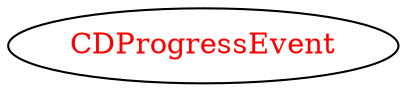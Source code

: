 digraph dependencyGraph {
 concentrate=true;
 ranksep="2.0";
 rankdir="LR"; 
 splines="ortho";
"CDProgressEvent" [fontcolor="red"];
}